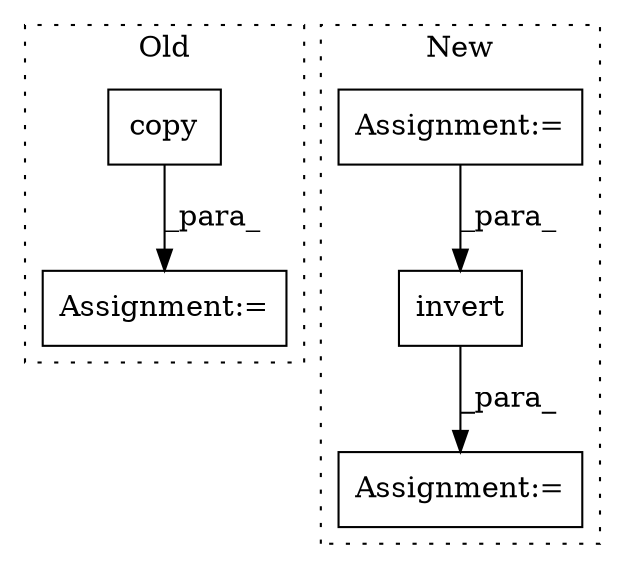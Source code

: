 digraph G {
subgraph cluster0 {
1 [label="copy" a="32" s="9662" l="6" shape="box"];
3 [label="Assignment:=" a="7" s="9875" l="1" shape="box"];
label = "Old";
style="dotted";
}
subgraph cluster1 {
2 [label="invert" a="32" s="12024,12045" l="7,1" shape="box"];
4 [label="Assignment:=" a="7" s="12008" l="1" shape="box"];
5 [label="Assignment:=" a="7" s="11775" l="1" shape="box"];
label = "New";
style="dotted";
}
1 -> 3 [label="_para_"];
2 -> 4 [label="_para_"];
5 -> 2 [label="_para_"];
}